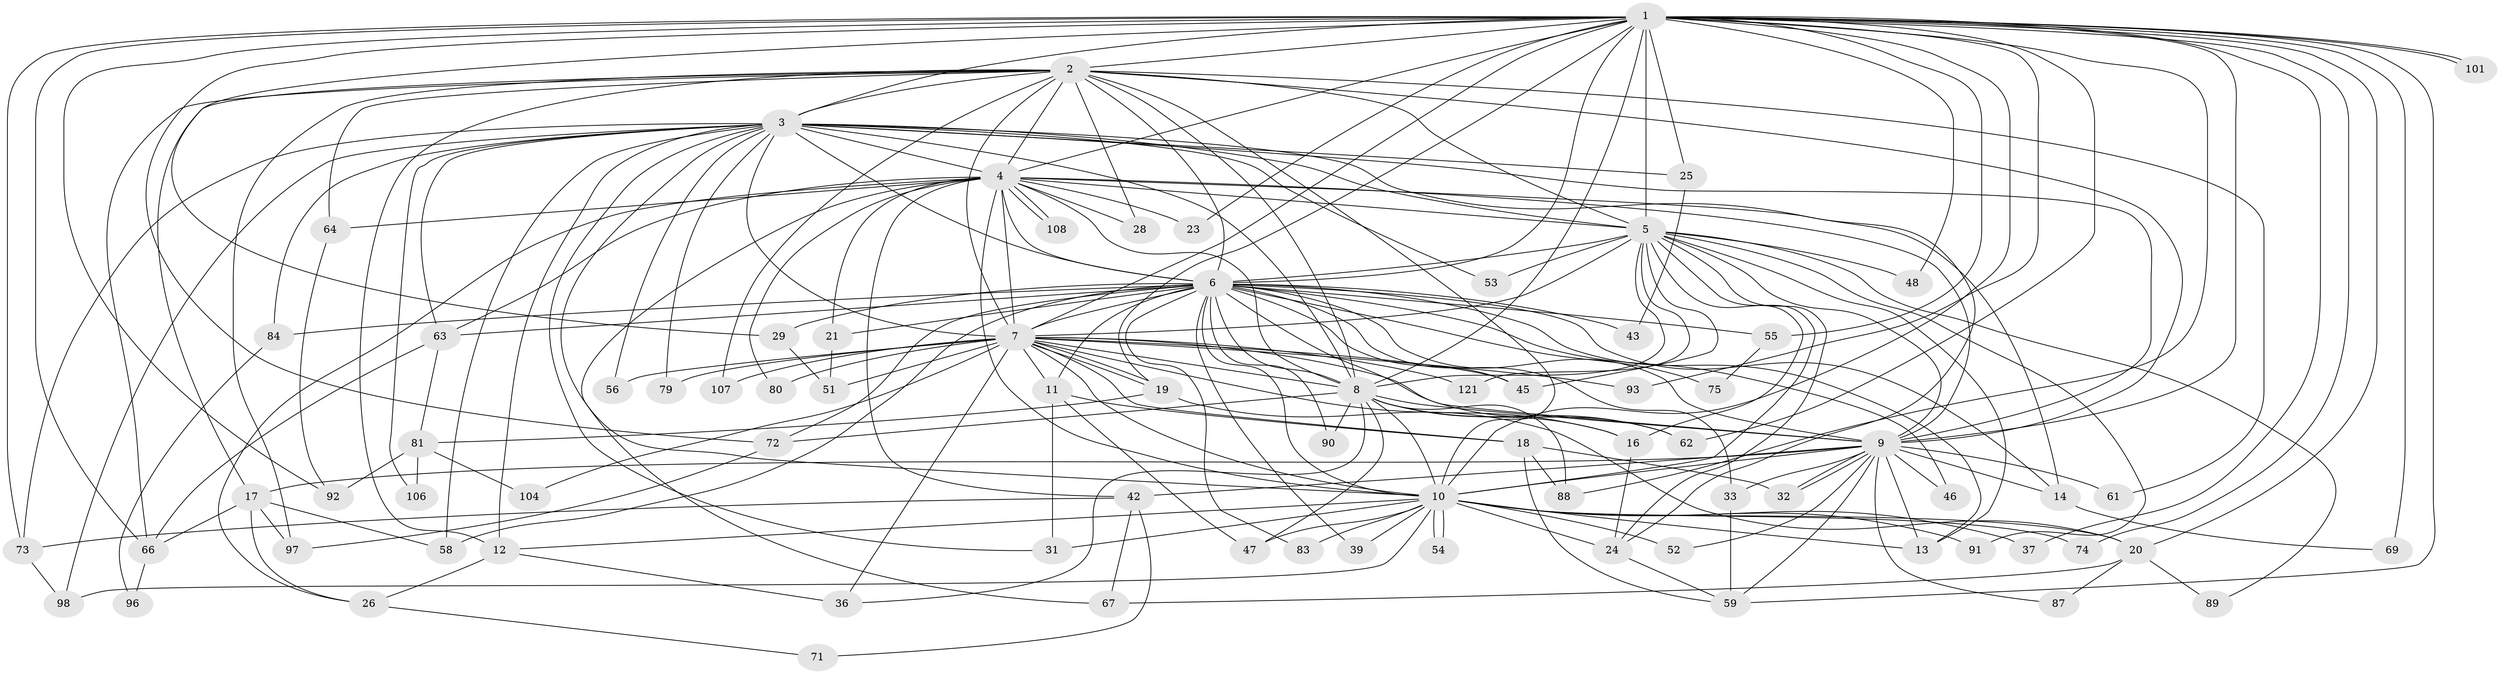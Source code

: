 // original degree distribution, {35: 0.007518796992481203, 18: 0.007518796992481203, 25: 0.007518796992481203, 24: 0.007518796992481203, 21: 0.022556390977443608, 32: 0.007518796992481203, 26: 0.007518796992481203, 22: 0.007518796992481203, 5: 0.06015037593984962, 3: 0.2631578947368421, 4: 0.06015037593984962, 2: 0.5112781954887218, 6: 0.03007518796992481}
// Generated by graph-tools (version 1.1) at 2025/17/03/04/25 18:17:30]
// undirected, 79 vertices, 214 edges
graph export_dot {
graph [start="1"]
  node [color=gray90,style=filled];
  1 [super="+35"];
  2;
  3;
  4;
  5 [super="+15+105"];
  6 [super="+22"];
  7 [super="+38"];
  8 [super="+94+127+41+27+34+44"];
  9;
  10 [super="+40"];
  11;
  12 [super="+30"];
  13 [super="+86"];
  14 [super="+132"];
  16 [super="+109+100"];
  17;
  18 [super="+129+77+76"];
  19 [super="+68"];
  20;
  21;
  23;
  24 [super="+128"];
  25;
  26;
  28;
  29;
  31;
  32;
  33;
  36 [super="+50"];
  37;
  39;
  42;
  43;
  45 [super="+124"];
  46;
  47;
  48;
  51 [super="+133"];
  52;
  53;
  54;
  55;
  56;
  58 [super="+70"];
  59 [super="+95+126"];
  61;
  62 [super="+119"];
  63 [super="+85"];
  64;
  66 [super="+82"];
  67 [super="+99"];
  69;
  71;
  72 [super="+113"];
  73 [super="+103"];
  74;
  75;
  79;
  80;
  81;
  83;
  84;
  87;
  88;
  89;
  90;
  91;
  92 [super="+131"];
  93;
  96;
  97;
  98;
  101 [super="+114"];
  104;
  106;
  107;
  108;
  121;
  1 -- 2;
  1 -- 3;
  1 -- 4 [weight=2];
  1 -- 5 [weight=2];
  1 -- 6;
  1 -- 7 [weight=2];
  1 -- 8 [weight=3];
  1 -- 9;
  1 -- 10;
  1 -- 20;
  1 -- 23;
  1 -- 25;
  1 -- 29;
  1 -- 37;
  1 -- 48;
  1 -- 55;
  1 -- 59;
  1 -- 62;
  1 -- 69;
  1 -- 72;
  1 -- 73;
  1 -- 74;
  1 -- 88;
  1 -- 92;
  1 -- 93;
  1 -- 101 [weight=2];
  1 -- 101;
  1 -- 19;
  1 -- 66;
  2 -- 3;
  2 -- 4;
  2 -- 5;
  2 -- 6;
  2 -- 7;
  2 -- 8 [weight=2];
  2 -- 9;
  2 -- 10;
  2 -- 12;
  2 -- 17;
  2 -- 28;
  2 -- 61;
  2 -- 64;
  2 -- 97;
  2 -- 107;
  2 -- 66;
  3 -- 4;
  3 -- 5 [weight=2];
  3 -- 6 [weight=3];
  3 -- 7;
  3 -- 8;
  3 -- 9;
  3 -- 10;
  3 -- 12;
  3 -- 25;
  3 -- 31;
  3 -- 53;
  3 -- 56;
  3 -- 58;
  3 -- 63;
  3 -- 73;
  3 -- 79;
  3 -- 84;
  3 -- 98;
  3 -- 106;
  3 -- 24;
  4 -- 5;
  4 -- 6;
  4 -- 7 [weight=2];
  4 -- 8;
  4 -- 9;
  4 -- 10 [weight=2];
  4 -- 14;
  4 -- 21;
  4 -- 23;
  4 -- 26;
  4 -- 28;
  4 -- 42;
  4 -- 63;
  4 -- 64;
  4 -- 67;
  4 -- 80;
  4 -- 108;
  4 -- 108;
  5 -- 6;
  5 -- 7;
  5 -- 8 [weight=3];
  5 -- 9;
  5 -- 10;
  5 -- 16;
  5 -- 24;
  5 -- 45;
  5 -- 48;
  5 -- 53;
  5 -- 89;
  5 -- 91;
  5 -- 121;
  5 -- 13;
  6 -- 7;
  6 -- 8 [weight=3];
  6 -- 9;
  6 -- 10 [weight=2];
  6 -- 11;
  6 -- 13;
  6 -- 14;
  6 -- 21;
  6 -- 29;
  6 -- 33;
  6 -- 43;
  6 -- 45;
  6 -- 46;
  6 -- 55;
  6 -- 58;
  6 -- 62 [weight=2];
  6 -- 72;
  6 -- 75;
  6 -- 83;
  6 -- 84;
  6 -- 90;
  6 -- 63;
  6 -- 39;
  7 -- 8 [weight=2];
  7 -- 9;
  7 -- 10;
  7 -- 11;
  7 -- 16;
  7 -- 18;
  7 -- 19;
  7 -- 19;
  7 -- 51;
  7 -- 56;
  7 -- 79;
  7 -- 80;
  7 -- 93;
  7 -- 104;
  7 -- 107;
  7 -- 121;
  7 -- 45;
  7 -- 36;
  8 -- 9;
  8 -- 10 [weight=2];
  8 -- 36;
  8 -- 88;
  8 -- 72;
  8 -- 16;
  8 -- 62;
  8 -- 90;
  8 -- 47;
  9 -- 10;
  9 -- 17;
  9 -- 32;
  9 -- 32;
  9 -- 33;
  9 -- 42;
  9 -- 46;
  9 -- 52;
  9 -- 61;
  9 -- 87;
  9 -- 59;
  9 -- 14;
  9 -- 13;
  10 -- 13;
  10 -- 20;
  10 -- 24 [weight=2];
  10 -- 37;
  10 -- 39;
  10 -- 47;
  10 -- 52;
  10 -- 54;
  10 -- 54;
  10 -- 74;
  10 -- 12;
  10 -- 98;
  10 -- 83;
  10 -- 91;
  10 -- 31;
  11 -- 18;
  11 -- 31;
  11 -- 47;
  12 -- 26;
  12 -- 36;
  14 -- 69;
  16 -- 24;
  17 -- 26;
  17 -- 66;
  17 -- 97;
  17 -- 58;
  18 -- 88;
  18 -- 32;
  18 -- 59;
  19 -- 81;
  19 -- 20;
  20 -- 67;
  20 -- 87;
  20 -- 89;
  21 -- 51;
  24 -- 59;
  25 -- 43;
  26 -- 71;
  29 -- 51;
  33 -- 59;
  42 -- 71;
  42 -- 67;
  42 -- 73;
  55 -- 75;
  63 -- 66;
  63 -- 81;
  64 -- 92;
  66 -- 96;
  72 -- 97;
  73 -- 98;
  81 -- 104;
  81 -- 106;
  81 -- 92;
  84 -- 96;
}
